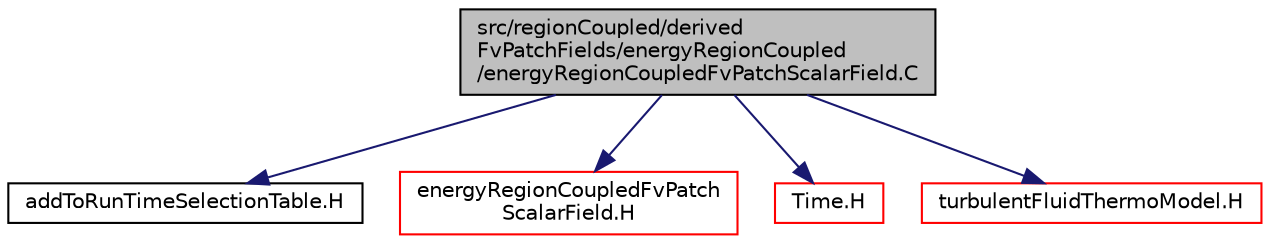 digraph "src/regionCoupled/derivedFvPatchFields/energyRegionCoupled/energyRegionCoupledFvPatchScalarField.C"
{
  bgcolor="transparent";
  edge [fontname="Helvetica",fontsize="10",labelfontname="Helvetica",labelfontsize="10"];
  node [fontname="Helvetica",fontsize="10",shape=record];
  Node0 [label="src/regionCoupled/derived\lFvPatchFields/energyRegionCoupled\l/energyRegionCoupledFvPatchScalarField.C",height=0.2,width=0.4,color="black", fillcolor="grey75", style="filled", fontcolor="black"];
  Node0 -> Node1 [color="midnightblue",fontsize="10",style="solid",fontname="Helvetica"];
  Node1 [label="addToRunTimeSelectionTable.H",height=0.2,width=0.4,color="black",URL="$a09989.html",tooltip="Macros for easy insertion into run-time selection tables. "];
  Node0 -> Node2 [color="midnightblue",fontsize="10",style="solid",fontname="Helvetica"];
  Node2 [label="energyRegionCoupledFvPatch\lScalarField.H",height=0.2,width=0.4,color="red",URL="$a14060.html"];
  Node0 -> Node303 [color="midnightblue",fontsize="10",style="solid",fontname="Helvetica"];
  Node303 [label="Time.H",height=0.2,width=0.4,color="red",URL="$a10025.html"];
  Node0 -> Node367 [color="midnightblue",fontsize="10",style="solid",fontname="Helvetica"];
  Node367 [label="turbulentFluidThermoModel.H",height=0.2,width=0.4,color="red",URL="$a17672.html"];
}
